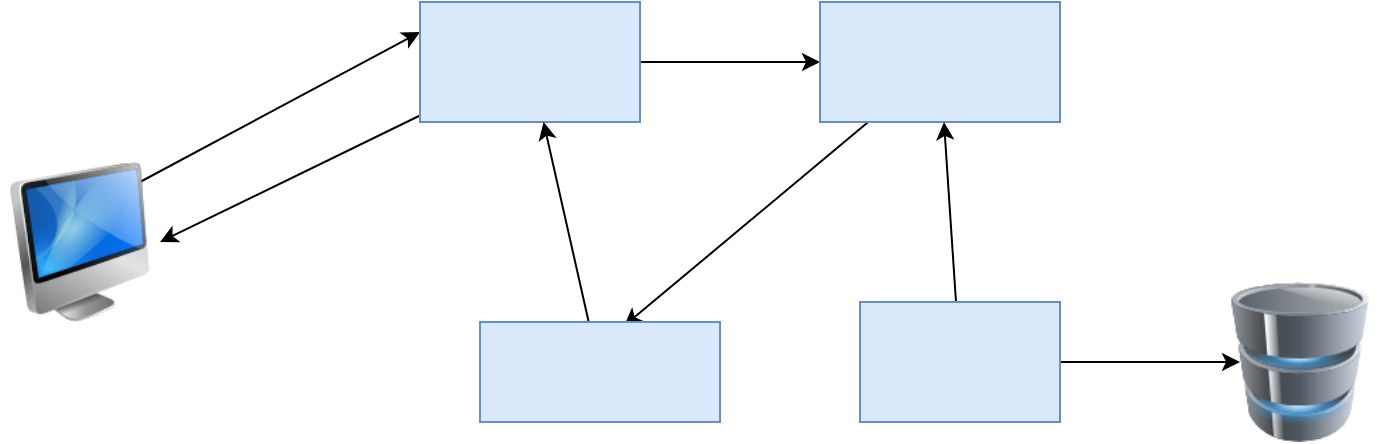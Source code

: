 <mxfile version="18.0.2" type="github">
  <diagram id="V9TjSCrKnxvBXYBBiT7t" name="Page-1">
    <mxGraphModel dx="2438" dy="1128" grid="1" gridSize="10" guides="1" tooltips="1" connect="1" arrows="1" fold="1" page="1" pageScale="1" pageWidth="827" pageHeight="1169" math="0" shadow="0">
      <root>
        <mxCell id="0" />
        <mxCell id="1" parent="0" />
        <mxCell id="gq-RABFhXoo0IGic7b5a-10" style="rounded=0;orthogonalLoop=1;jettySize=auto;html=1;exitX=0.875;exitY=0.125;exitDx=0;exitDy=0;entryX=0;entryY=0.25;entryDx=0;entryDy=0;exitPerimeter=0;" edge="1" parent="1" source="gq-RABFhXoo0IGic7b5a-1" target="gq-RABFhXoo0IGic7b5a-4">
          <mxGeometry relative="1" as="geometry" />
        </mxCell>
        <mxCell id="gq-RABFhXoo0IGic7b5a-1" value="" style="image;html=1;image=img/lib/clip_art/computers/iMac_128x128.png" vertex="1" parent="1">
          <mxGeometry x="40" y="250" width="80" height="80" as="geometry" />
        </mxCell>
        <mxCell id="gq-RABFhXoo0IGic7b5a-2" value="" style="image;html=1;image=img/lib/clip_art/computers/Database_128x128.png" vertex="1" parent="1">
          <mxGeometry x="650" y="310" width="80" height="80" as="geometry" />
        </mxCell>
        <mxCell id="gq-RABFhXoo0IGic7b5a-11" value="" style="edgeStyle=none;rounded=0;orthogonalLoop=1;jettySize=auto;html=1;" edge="1" parent="1" source="gq-RABFhXoo0IGic7b5a-4" target="gq-RABFhXoo0IGic7b5a-7">
          <mxGeometry relative="1" as="geometry" />
        </mxCell>
        <mxCell id="gq-RABFhXoo0IGic7b5a-14" style="edgeStyle=none;rounded=0;orthogonalLoop=1;jettySize=auto;html=1;entryX=1;entryY=0.5;entryDx=0;entryDy=0;" edge="1" parent="1" source="gq-RABFhXoo0IGic7b5a-4" target="gq-RABFhXoo0IGic7b5a-1">
          <mxGeometry relative="1" as="geometry" />
        </mxCell>
        <mxCell id="gq-RABFhXoo0IGic7b5a-4" value="" style="rounded=0;whiteSpace=wrap;html=1;fillColor=#dae8fc;strokeColor=#6c8ebf;" vertex="1" parent="1">
          <mxGeometry x="250" y="170" width="110" height="60" as="geometry" />
        </mxCell>
        <mxCell id="gq-RABFhXoo0IGic7b5a-13" style="edgeStyle=none;rounded=0;orthogonalLoop=1;jettySize=auto;html=1;entryX=0.6;entryY=0.04;entryDx=0;entryDy=0;entryPerimeter=0;" edge="1" parent="1" source="gq-RABFhXoo0IGic7b5a-7" target="gq-RABFhXoo0IGic7b5a-8">
          <mxGeometry relative="1" as="geometry" />
        </mxCell>
        <mxCell id="gq-RABFhXoo0IGic7b5a-7" value="" style="verticalLabelPosition=bottom;verticalAlign=top;html=1;shape=mxgraph.basic.rect;fillColor2=none;strokeWidth=1;size=20;indent=5;fillColor=#dae8fc;strokeColor=#6c8ebf;" vertex="1" parent="1">
          <mxGeometry x="450" y="170" width="120" height="60" as="geometry" />
        </mxCell>
        <mxCell id="gq-RABFhXoo0IGic7b5a-12" value="" style="edgeStyle=none;rounded=0;orthogonalLoop=1;jettySize=auto;html=1;" edge="1" parent="1" source="gq-RABFhXoo0IGic7b5a-8" target="gq-RABFhXoo0IGic7b5a-4">
          <mxGeometry relative="1" as="geometry" />
        </mxCell>
        <mxCell id="gq-RABFhXoo0IGic7b5a-8" value="" style="verticalLabelPosition=bottom;verticalAlign=top;html=1;shape=mxgraph.basic.rect;fillColor2=none;strokeWidth=1;size=20;indent=5;fillColor=#dae8fc;strokeColor=#6c8ebf;" vertex="1" parent="1">
          <mxGeometry x="280" y="330" width="120" height="50" as="geometry" />
        </mxCell>
        <mxCell id="gq-RABFhXoo0IGic7b5a-15" value="" style="edgeStyle=none;rounded=0;orthogonalLoop=1;jettySize=auto;html=1;verticalAlign=bottom;" edge="1" parent="1" source="gq-RABFhXoo0IGic7b5a-9" target="gq-RABFhXoo0IGic7b5a-7">
          <mxGeometry relative="1" as="geometry" />
        </mxCell>
        <mxCell id="gq-RABFhXoo0IGic7b5a-16" value="" style="edgeStyle=none;rounded=0;orthogonalLoop=1;jettySize=auto;html=1;" edge="1" parent="1" source="gq-RABFhXoo0IGic7b5a-9">
          <mxGeometry relative="1" as="geometry">
            <mxPoint x="660" y="350" as="targetPoint" />
          </mxGeometry>
        </mxCell>
        <mxCell id="gq-RABFhXoo0IGic7b5a-9" value="" style="verticalLabelPosition=bottom;verticalAlign=top;html=1;shape=mxgraph.basic.rect;fillColor2=none;strokeWidth=1;size=20;indent=5;fillColor=#dae8fc;strokeColor=#6c8ebf;" vertex="1" parent="1">
          <mxGeometry x="470" y="320" width="100" height="60" as="geometry" />
        </mxCell>
      </root>
    </mxGraphModel>
  </diagram>
</mxfile>
